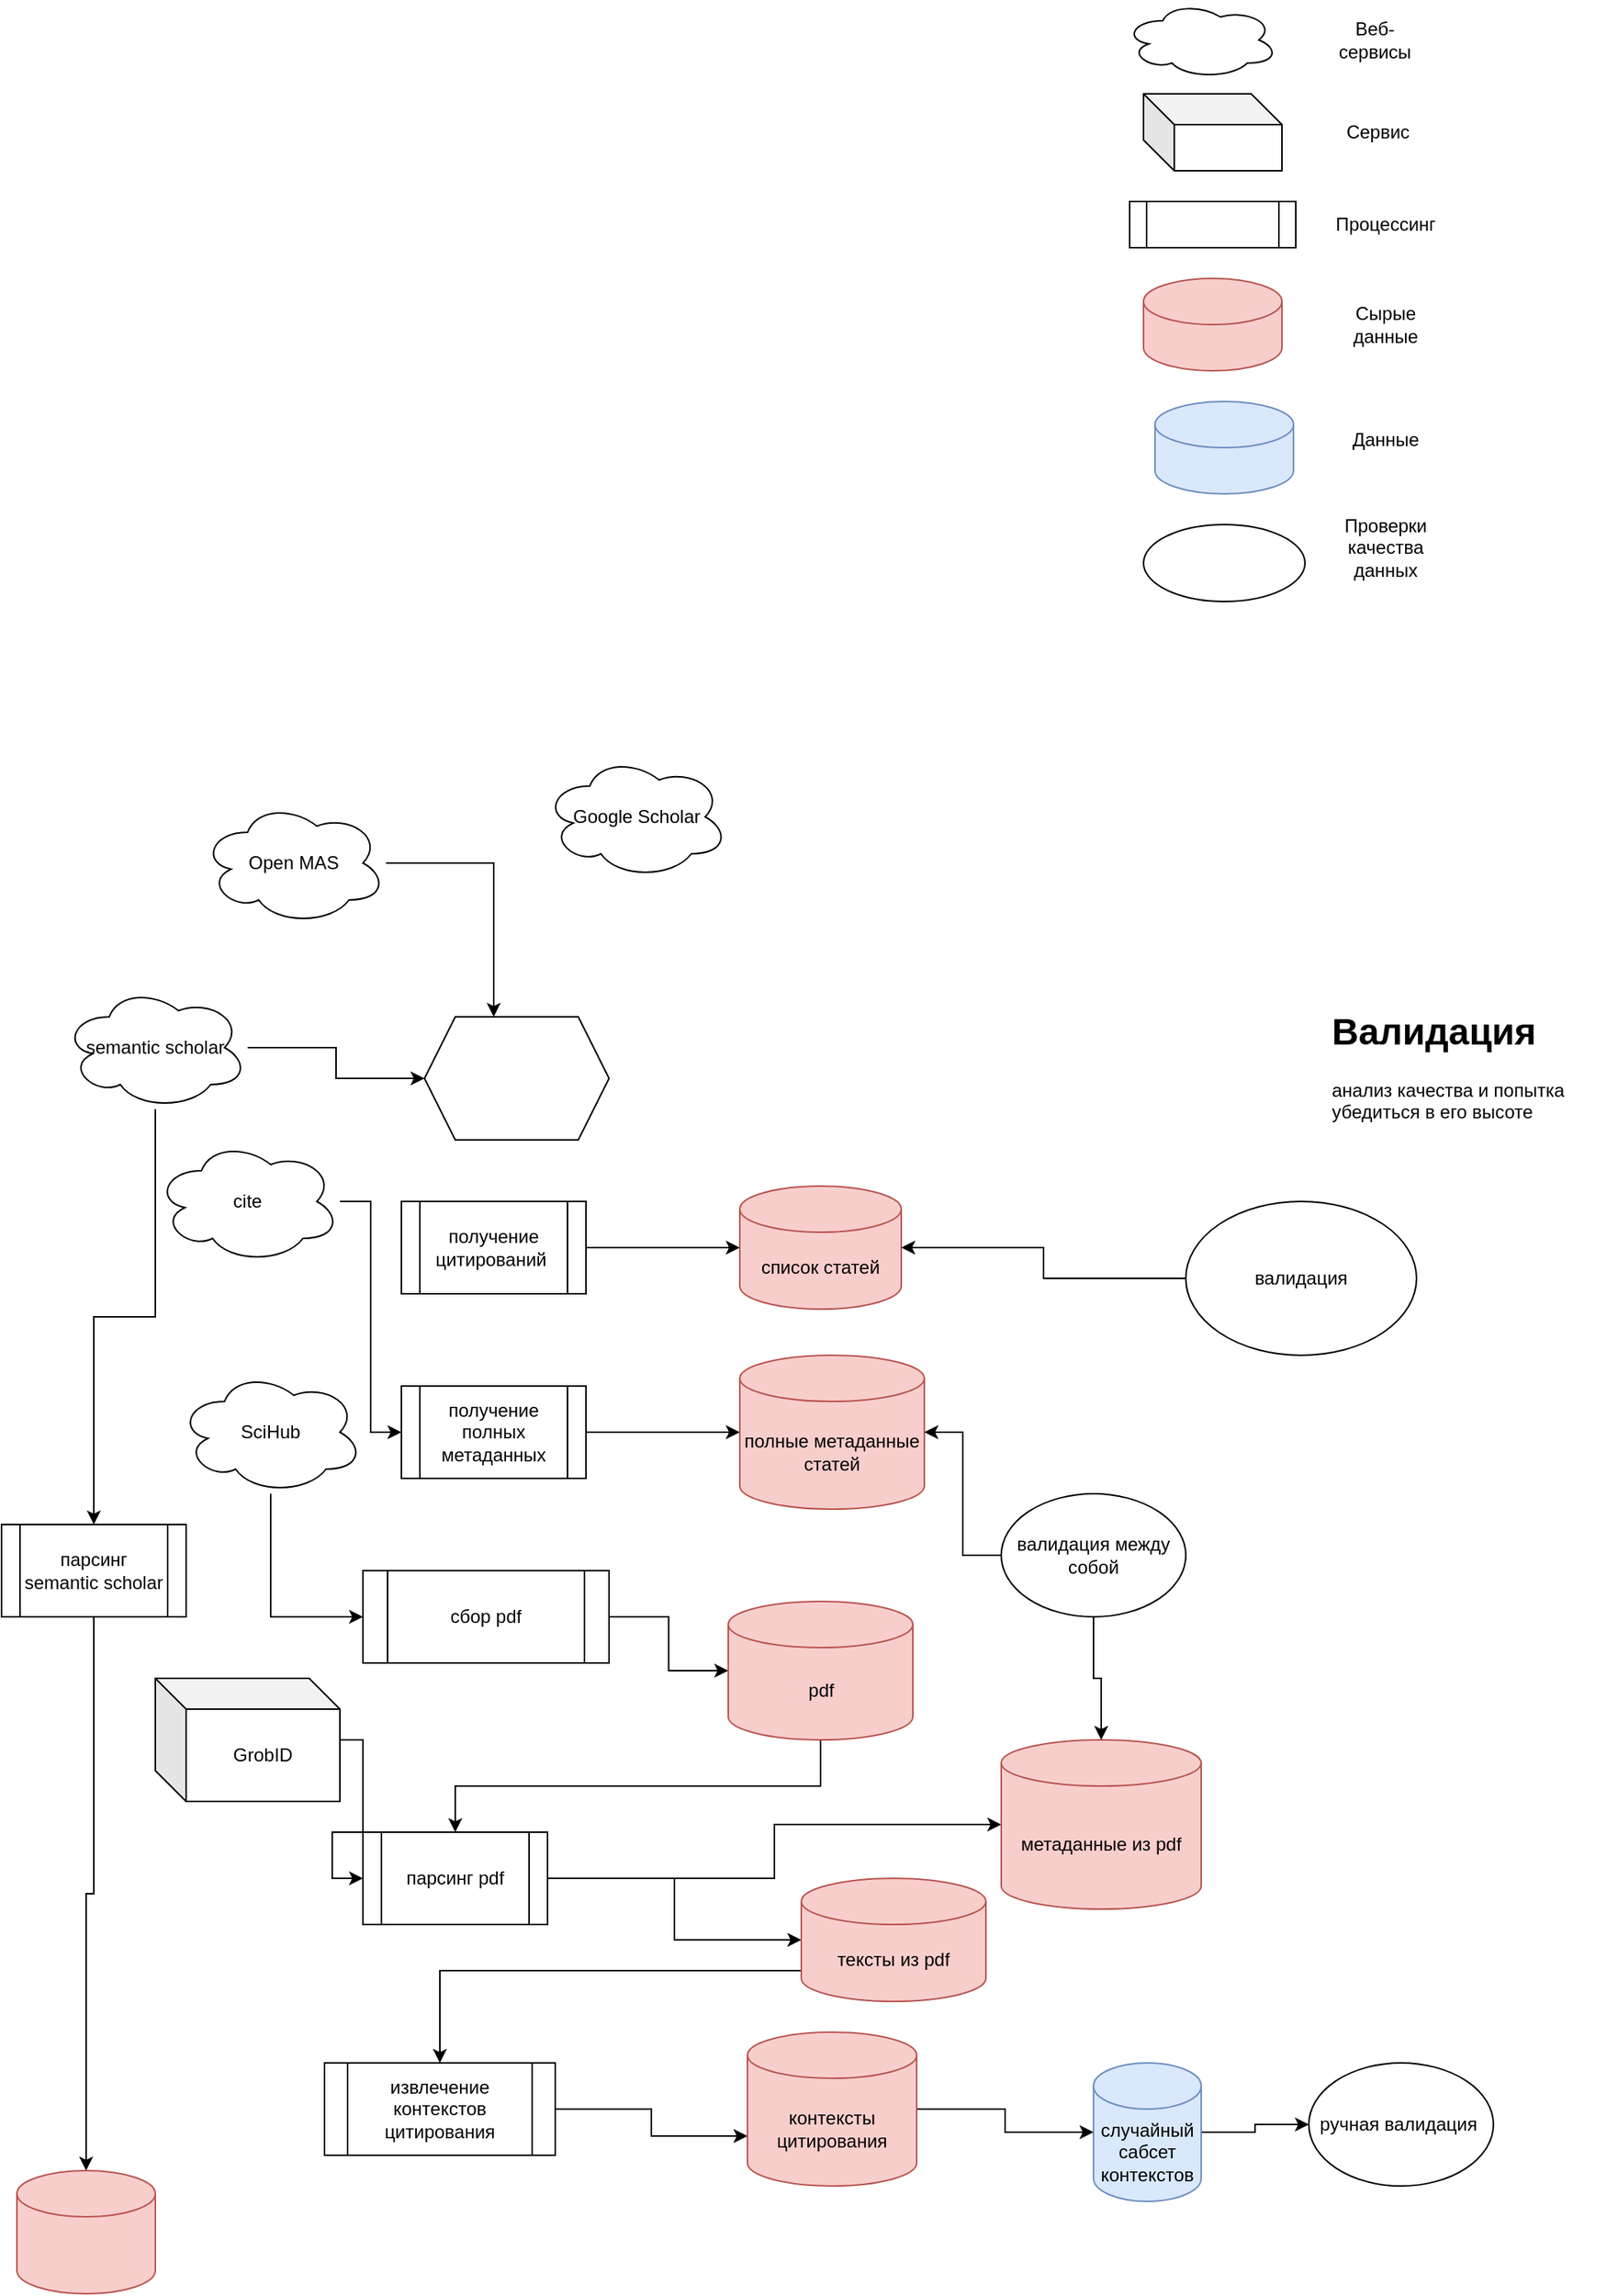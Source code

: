 <mxfile version="17.4.0" type="github"><diagram id="zrwzfIDrIP_CldEzMe9A" name="Page-1"><mxGraphModel dx="1471" dy="2541" grid="1" gridSize="10" guides="1" tooltips="1" connect="1" arrows="1" fold="1" page="1" pageScale="1" pageWidth="1100" pageHeight="1700" math="0" shadow="0"><root><mxCell id="0"/><mxCell id="1" parent="0"/><mxCell id="0TtvpF_Qb_qJP20QNlm_-2" value="полные метаданные статей" style="shape=cylinder3;whiteSpace=wrap;html=1;boundedLbl=1;backgroundOutline=1;size=15;fillColor=#f8cecc;strokeColor=#b85450;" vertex="1" parent="1"><mxGeometry x="490" y="220" width="120" height="100" as="geometry"/></mxCell><mxCell id="0TtvpF_Qb_qJP20QNlm_-10" style="edgeStyle=orthogonalEdgeStyle;rounded=0;orthogonalLoop=1;jettySize=auto;html=1;entryX=0;entryY=0.5;entryDx=0;entryDy=0;entryPerimeter=0;" edge="1" parent="1" source="0TtvpF_Qb_qJP20QNlm_-3" target="0TtvpF_Qb_qJP20QNlm_-4"><mxGeometry relative="1" as="geometry"/></mxCell><mxCell id="0TtvpF_Qb_qJP20QNlm_-3" value="сбор pdf" style="shape=process;whiteSpace=wrap;html=1;backgroundOutline=1;" vertex="1" parent="1"><mxGeometry x="245" y="360" width="160" height="60" as="geometry"/></mxCell><mxCell id="0TtvpF_Qb_qJP20QNlm_-22" style="edgeStyle=orthogonalEdgeStyle;rounded=0;orthogonalLoop=1;jettySize=auto;html=1;entryX=0.5;entryY=0;entryDx=0;entryDy=0;" edge="1" parent="1" source="0TtvpF_Qb_qJP20QNlm_-4" target="0TtvpF_Qb_qJP20QNlm_-16"><mxGeometry relative="1" as="geometry"><Array as="points"><mxPoint x="543" y="500"/><mxPoint x="305" y="500"/></Array></mxGeometry></mxCell><mxCell id="0TtvpF_Qb_qJP20QNlm_-4" value="pdf" style="shape=cylinder3;whiteSpace=wrap;html=1;boundedLbl=1;backgroundOutline=1;size=15;fillColor=#f8cecc;strokeColor=#b85450;" vertex="1" parent="1"><mxGeometry x="482.5" y="380" width="120" height="90" as="geometry"/></mxCell><mxCell id="0TtvpF_Qb_qJP20QNlm_-11" style="edgeStyle=orthogonalEdgeStyle;rounded=0;orthogonalLoop=1;jettySize=auto;html=1;entryX=0;entryY=0;entryDx=0;entryDy=67.5;entryPerimeter=0;" edge="1" parent="1" source="0TtvpF_Qb_qJP20QNlm_-5" target="0TtvpF_Qb_qJP20QNlm_-6"><mxGeometry relative="1" as="geometry"><mxPoint x="505" y="700" as="targetPoint"/></mxGeometry></mxCell><mxCell id="0TtvpF_Qb_qJP20QNlm_-5" value="извлечение контекстов цитирования" style="shape=process;whiteSpace=wrap;html=1;backgroundOutline=1;" vertex="1" parent="1"><mxGeometry x="220" y="680" width="150" height="60" as="geometry"/></mxCell><mxCell id="0TtvpF_Qb_qJP20QNlm_-32" value="" style="edgeStyle=orthogonalEdgeStyle;rounded=0;orthogonalLoop=1;jettySize=auto;html=1;" edge="1" parent="1" source="0TtvpF_Qb_qJP20QNlm_-6" target="0TtvpF_Qb_qJP20QNlm_-27"><mxGeometry relative="1" as="geometry"/></mxCell><mxCell id="0TtvpF_Qb_qJP20QNlm_-6" value="контексты цитирования" style="shape=cylinder3;whiteSpace=wrap;html=1;boundedLbl=1;backgroundOutline=1;size=15;fillColor=#f8cecc;strokeColor=#b85450;" vertex="1" parent="1"><mxGeometry x="495" y="660" width="110" height="100" as="geometry"/></mxCell><mxCell id="0TtvpF_Qb_qJP20QNlm_-9" style="edgeStyle=orthogonalEdgeStyle;rounded=0;orthogonalLoop=1;jettySize=auto;html=1;" edge="1" parent="1" source="0TtvpF_Qb_qJP20QNlm_-8" target="0TtvpF_Qb_qJP20QNlm_-2"><mxGeometry relative="1" as="geometry"/></mxCell><mxCell id="0TtvpF_Qb_qJP20QNlm_-8" value="получение полных метаданных" style="shape=process;whiteSpace=wrap;html=1;backgroundOutline=1;" vertex="1" parent="1"><mxGeometry x="270" y="240" width="120" height="60" as="geometry"/></mxCell><mxCell id="0TtvpF_Qb_qJP20QNlm_-12" value="список статей" style="shape=cylinder3;whiteSpace=wrap;html=1;boundedLbl=1;backgroundOutline=1;size=15;fillColor=#f8cecc;strokeColor=#b85450;" vertex="1" parent="1"><mxGeometry x="490" y="110" width="105" height="80" as="geometry"/></mxCell><mxCell id="0TtvpF_Qb_qJP20QNlm_-14" style="edgeStyle=orthogonalEdgeStyle;rounded=0;orthogonalLoop=1;jettySize=auto;html=1;" edge="1" parent="1" source="0TtvpF_Qb_qJP20QNlm_-13" target="0TtvpF_Qb_qJP20QNlm_-12"><mxGeometry relative="1" as="geometry"/></mxCell><mxCell id="0TtvpF_Qb_qJP20QNlm_-13" value="получение цитирований&amp;nbsp;" style="shape=process;whiteSpace=wrap;html=1;backgroundOutline=1;" vertex="1" parent="1"><mxGeometry x="270" y="120" width="120" height="60" as="geometry"/></mxCell><mxCell id="0TtvpF_Qb_qJP20QNlm_-30" style="edgeStyle=orthogonalEdgeStyle;rounded=0;orthogonalLoop=1;jettySize=auto;html=1;" edge="1" parent="1" source="0TtvpF_Qb_qJP20QNlm_-15" target="0TtvpF_Qb_qJP20QNlm_-12"><mxGeometry relative="1" as="geometry"/></mxCell><mxCell id="0TtvpF_Qb_qJP20QNlm_-15" value="валидация" style="ellipse;whiteSpace=wrap;html=1;" vertex="1" parent="1"><mxGeometry x="780" y="120" width="150" height="100" as="geometry"/></mxCell><mxCell id="0TtvpF_Qb_qJP20QNlm_-23" style="edgeStyle=orthogonalEdgeStyle;rounded=0;orthogonalLoop=1;jettySize=auto;html=1;" edge="1" parent="1" source="0TtvpF_Qb_qJP20QNlm_-16" target="0TtvpF_Qb_qJP20QNlm_-17"><mxGeometry relative="1" as="geometry"/></mxCell><mxCell id="0TtvpF_Qb_qJP20QNlm_-28" style="edgeStyle=orthogonalEdgeStyle;rounded=0;orthogonalLoop=1;jettySize=auto;html=1;entryX=0;entryY=0.5;entryDx=0;entryDy=0;entryPerimeter=0;" edge="1" parent="1" source="0TtvpF_Qb_qJP20QNlm_-16" target="0TtvpF_Qb_qJP20QNlm_-18"><mxGeometry relative="1" as="geometry"><mxPoint x="580" y="530" as="targetPoint"/></mxGeometry></mxCell><mxCell id="0TtvpF_Qb_qJP20QNlm_-16" value="парсинг pdf" style="shape=process;whiteSpace=wrap;html=1;backgroundOutline=1;" vertex="1" parent="1"><mxGeometry x="245" y="530" width="120" height="60" as="geometry"/></mxCell><mxCell id="0TtvpF_Qb_qJP20QNlm_-24" style="edgeStyle=orthogonalEdgeStyle;rounded=0;orthogonalLoop=1;jettySize=auto;html=1;entryX=0.5;entryY=0;entryDx=0;entryDy=0;" edge="1" parent="1" source="0TtvpF_Qb_qJP20QNlm_-17" target="0TtvpF_Qb_qJP20QNlm_-5"><mxGeometry relative="1" as="geometry"><Array as="points"><mxPoint x="490" y="620"/><mxPoint x="295" y="620"/></Array></mxGeometry></mxCell><mxCell id="0TtvpF_Qb_qJP20QNlm_-17" value="тексты из pdf" style="shape=cylinder3;whiteSpace=wrap;html=1;boundedLbl=1;backgroundOutline=1;size=15;fillColor=#f8cecc;strokeColor=#b85450;" vertex="1" parent="1"><mxGeometry x="530" y="560" width="120" height="80" as="geometry"/></mxCell><mxCell id="0TtvpF_Qb_qJP20QNlm_-18" value="метаданные из pdf" style="shape=cylinder3;whiteSpace=wrap;html=1;boundedLbl=1;backgroundOutline=1;size=15;fillColor=#f8cecc;strokeColor=#b85450;" vertex="1" parent="1"><mxGeometry x="660" y="470" width="130" height="110" as="geometry"/></mxCell><mxCell id="0TtvpF_Qb_qJP20QNlm_-20" style="edgeStyle=orthogonalEdgeStyle;rounded=0;orthogonalLoop=1;jettySize=auto;html=1;" edge="1" parent="1" source="0TtvpF_Qb_qJP20QNlm_-19" target="0TtvpF_Qb_qJP20QNlm_-18"><mxGeometry relative="1" as="geometry"/></mxCell><mxCell id="0TtvpF_Qb_qJP20QNlm_-21" style="edgeStyle=orthogonalEdgeStyle;rounded=0;orthogonalLoop=1;jettySize=auto;html=1;" edge="1" parent="1" source="0TtvpF_Qb_qJP20QNlm_-19" target="0TtvpF_Qb_qJP20QNlm_-2"><mxGeometry relative="1" as="geometry"/></mxCell><mxCell id="0TtvpF_Qb_qJP20QNlm_-19" value="валидация между собой" style="ellipse;whiteSpace=wrap;html=1;" vertex="1" parent="1"><mxGeometry x="660" y="310" width="120" height="80" as="geometry"/></mxCell><mxCell id="0TtvpF_Qb_qJP20QNlm_-37" style="edgeStyle=orthogonalEdgeStyle;rounded=0;orthogonalLoop=1;jettySize=auto;html=1;entryX=0.5;entryY=0;entryDx=0;entryDy=0;entryPerimeter=0;" edge="1" parent="1" source="0TtvpF_Qb_qJP20QNlm_-25" target="0TtvpF_Qb_qJP20QNlm_-34"><mxGeometry relative="1" as="geometry"/></mxCell><mxCell id="0TtvpF_Qb_qJP20QNlm_-25" value="парсинг semantic scholar" style="shape=process;whiteSpace=wrap;html=1;backgroundOutline=1;" vertex="1" parent="1"><mxGeometry x="10" y="330" width="120" height="60" as="geometry"/></mxCell><mxCell id="0TtvpF_Qb_qJP20QNlm_-26" value="ручная валидация&amp;nbsp;" style="ellipse;whiteSpace=wrap;html=1;" vertex="1" parent="1"><mxGeometry x="860" y="680" width="120" height="80" as="geometry"/></mxCell><mxCell id="0TtvpF_Qb_qJP20QNlm_-33" value="" style="edgeStyle=orthogonalEdgeStyle;rounded=0;orthogonalLoop=1;jettySize=auto;html=1;" edge="1" parent="1" source="0TtvpF_Qb_qJP20QNlm_-27" target="0TtvpF_Qb_qJP20QNlm_-26"><mxGeometry relative="1" as="geometry"/></mxCell><mxCell id="0TtvpF_Qb_qJP20QNlm_-27" value="случайный сабсет контекстов" style="shape=cylinder3;whiteSpace=wrap;html=1;boundedLbl=1;backgroundOutline=1;size=15;fillColor=#dae8fc;strokeColor=#6c8ebf;" vertex="1" parent="1"><mxGeometry x="720" y="680" width="70" height="90" as="geometry"/></mxCell><mxCell id="0TtvpF_Qb_qJP20QNlm_-31" value="&lt;h1&gt;Валидация&lt;/h1&gt;&lt;div&gt;анализ качества и попытка убедиться в его высоте&lt;/div&gt;" style="text;html=1;strokeColor=none;fillColor=none;spacing=5;spacingTop=-20;whiteSpace=wrap;overflow=hidden;rounded=0;" vertex="1" parent="1"><mxGeometry x="870" y="-10" width="190" height="120" as="geometry"/></mxCell><mxCell id="0TtvpF_Qb_qJP20QNlm_-34" value="" style="shape=cylinder3;whiteSpace=wrap;html=1;boundedLbl=1;backgroundOutline=1;size=15;fillColor=#f8cecc;strokeColor=#b85450;" vertex="1" parent="1"><mxGeometry x="20" y="750" width="90" height="80" as="geometry"/></mxCell><mxCell id="0TtvpF_Qb_qJP20QNlm_-36" style="edgeStyle=orthogonalEdgeStyle;rounded=0;orthogonalLoop=1;jettySize=auto;html=1;entryX=0.5;entryY=0;entryDx=0;entryDy=0;" edge="1" parent="1" source="0TtvpF_Qb_qJP20QNlm_-35" target="0TtvpF_Qb_qJP20QNlm_-25"><mxGeometry relative="1" as="geometry"/></mxCell><mxCell id="0TtvpF_Qb_qJP20QNlm_-40" style="edgeStyle=orthogonalEdgeStyle;rounded=0;orthogonalLoop=1;jettySize=auto;html=1;entryX=0;entryY=0.5;entryDx=0;entryDy=0;" edge="1" parent="1" source="0TtvpF_Qb_qJP20QNlm_-35" target="0TtvpF_Qb_qJP20QNlm_-39"><mxGeometry relative="1" as="geometry"/></mxCell><mxCell id="0TtvpF_Qb_qJP20QNlm_-35" value="semantic scholar" style="ellipse;shape=cloud;whiteSpace=wrap;html=1;" vertex="1" parent="1"><mxGeometry x="50" y="-20" width="120" height="80" as="geometry"/></mxCell><mxCell id="0TtvpF_Qb_qJP20QNlm_-39" value="" style="shape=hexagon;perimeter=hexagonPerimeter2;whiteSpace=wrap;html=1;fixedSize=1;" vertex="1" parent="1"><mxGeometry x="285" width="120" height="80" as="geometry"/></mxCell><mxCell id="0TtvpF_Qb_qJP20QNlm_-42" style="edgeStyle=orthogonalEdgeStyle;rounded=0;orthogonalLoop=1;jettySize=auto;html=1;entryX=0.375;entryY=0;entryDx=0;entryDy=0;" edge="1" parent="1" source="0TtvpF_Qb_qJP20QNlm_-41" target="0TtvpF_Qb_qJP20QNlm_-39"><mxGeometry relative="1" as="geometry"/></mxCell><mxCell id="0TtvpF_Qb_qJP20QNlm_-41" value="Open MAS" style="ellipse;shape=cloud;whiteSpace=wrap;html=1;" vertex="1" parent="1"><mxGeometry x="140" y="-140" width="120" height="80" as="geometry"/></mxCell><mxCell id="0TtvpF_Qb_qJP20QNlm_-43" value="Google Scholar" style="ellipse;shape=cloud;whiteSpace=wrap;html=1;" vertex="1" parent="1"><mxGeometry x="362.5" y="-170" width="120" height="80" as="geometry"/></mxCell><mxCell id="0TtvpF_Qb_qJP20QNlm_-45" style="edgeStyle=orthogonalEdgeStyle;rounded=0;orthogonalLoop=1;jettySize=auto;html=1;entryX=0;entryY=0.5;entryDx=0;entryDy=0;" edge="1" parent="1" source="0TtvpF_Qb_qJP20QNlm_-44" target="0TtvpF_Qb_qJP20QNlm_-16"><mxGeometry relative="1" as="geometry"><Array as="points"><mxPoint x="245" y="470"/><mxPoint x="245" y="530"/><mxPoint x="225" y="530"/><mxPoint x="225" y="560"/></Array></mxGeometry></mxCell><mxCell id="0TtvpF_Qb_qJP20QNlm_-44" value="GrobID" style="shape=cube;whiteSpace=wrap;html=1;boundedLbl=1;backgroundOutline=1;darkOpacity=0.05;darkOpacity2=0.1;" vertex="1" parent="1"><mxGeometry x="110" y="430" width="120" height="80" as="geometry"/></mxCell><mxCell id="0TtvpF_Qb_qJP20QNlm_-47" style="edgeStyle=orthogonalEdgeStyle;rounded=0;orthogonalLoop=1;jettySize=auto;html=1;entryX=0;entryY=0.5;entryDx=0;entryDy=0;" edge="1" parent="1" source="0TtvpF_Qb_qJP20QNlm_-46" target="0TtvpF_Qb_qJP20QNlm_-8"><mxGeometry relative="1" as="geometry"/></mxCell><mxCell id="0TtvpF_Qb_qJP20QNlm_-46" value="cite" style="ellipse;shape=cloud;whiteSpace=wrap;html=1;" vertex="1" parent="1"><mxGeometry x="110" y="80" width="120" height="80" as="geometry"/></mxCell><mxCell id="0TtvpF_Qb_qJP20QNlm_-49" style="edgeStyle=orthogonalEdgeStyle;rounded=0;orthogonalLoop=1;jettySize=auto;html=1;entryX=0;entryY=0.5;entryDx=0;entryDy=0;" edge="1" parent="1" source="0TtvpF_Qb_qJP20QNlm_-48" target="0TtvpF_Qb_qJP20QNlm_-3"><mxGeometry relative="1" as="geometry"/></mxCell><mxCell id="0TtvpF_Qb_qJP20QNlm_-48" value="SciHub" style="ellipse;shape=cloud;whiteSpace=wrap;html=1;" vertex="1" parent="1"><mxGeometry x="125" y="230" width="120" height="80" as="geometry"/></mxCell><mxCell id="0TtvpF_Qb_qJP20QNlm_-50" value="" style="ellipse;shape=cloud;whiteSpace=wrap;html=1;" vertex="1" parent="1"><mxGeometry x="740" y="-660" width="100" height="50" as="geometry"/></mxCell><mxCell id="0TtvpF_Qb_qJP20QNlm_-51" value="Веб-сервисы" style="text;html=1;strokeColor=none;fillColor=none;align=center;verticalAlign=middle;whiteSpace=wrap;rounded=0;" vertex="1" parent="1"><mxGeometry x="872.5" y="-650" width="60" height="30" as="geometry"/></mxCell><mxCell id="0TtvpF_Qb_qJP20QNlm_-52" value="" style="shape=cube;whiteSpace=wrap;html=1;boundedLbl=1;backgroundOutline=1;darkOpacity=0.05;darkOpacity2=0.1;" vertex="1" parent="1"><mxGeometry x="752.5" y="-600" width="90" height="50" as="geometry"/></mxCell><mxCell id="0TtvpF_Qb_qJP20QNlm_-53" value="Сервис" style="text;html=1;strokeColor=none;fillColor=none;align=center;verticalAlign=middle;whiteSpace=wrap;rounded=0;" vertex="1" parent="1"><mxGeometry x="875" y="-590" width="60" height="30" as="geometry"/></mxCell><mxCell id="0TtvpF_Qb_qJP20QNlm_-54" value="" style="shape=process;whiteSpace=wrap;html=1;backgroundOutline=1;" vertex="1" parent="1"><mxGeometry x="743.5" y="-530" width="108" height="30" as="geometry"/></mxCell><mxCell id="0TtvpF_Qb_qJP20QNlm_-55" value="" style="shape=cylinder3;whiteSpace=wrap;html=1;boundedLbl=1;backgroundOutline=1;size=15;fillColor=#f8cecc;strokeColor=#b85450;" vertex="1" parent="1"><mxGeometry x="752.5" y="-480" width="90" height="60" as="geometry"/></mxCell><mxCell id="0TtvpF_Qb_qJP20QNlm_-56" value="Процессинг" style="text;html=1;strokeColor=none;fillColor=none;align=center;verticalAlign=middle;whiteSpace=wrap;rounded=0;" vertex="1" parent="1"><mxGeometry x="880" y="-530" width="60" height="30" as="geometry"/></mxCell><mxCell id="0TtvpF_Qb_qJP20QNlm_-58" value="Сырые данные" style="text;html=1;strokeColor=none;fillColor=none;align=center;verticalAlign=middle;whiteSpace=wrap;rounded=0;" vertex="1" parent="1"><mxGeometry x="880" y="-465" width="60" height="30" as="geometry"/></mxCell><mxCell id="0TtvpF_Qb_qJP20QNlm_-59" value="" style="shape=cylinder3;whiteSpace=wrap;html=1;boundedLbl=1;backgroundOutline=1;size=15;fillColor=#dae8fc;strokeColor=#6c8ebf;" vertex="1" parent="1"><mxGeometry x="760" y="-400" width="90" height="60" as="geometry"/></mxCell><mxCell id="0TtvpF_Qb_qJP20QNlm_-60" value="Данные" style="text;html=1;strokeColor=none;fillColor=none;align=center;verticalAlign=middle;whiteSpace=wrap;rounded=0;" vertex="1" parent="1"><mxGeometry x="880" y="-390" width="60" height="30" as="geometry"/></mxCell><mxCell id="0TtvpF_Qb_qJP20QNlm_-61" value="" style="ellipse;whiteSpace=wrap;html=1;" vertex="1" parent="1"><mxGeometry x="752.5" y="-320" width="105" height="50" as="geometry"/></mxCell><mxCell id="0TtvpF_Qb_qJP20QNlm_-62" value="Проверки качества данных" style="text;html=1;strokeColor=none;fillColor=none;align=center;verticalAlign=middle;whiteSpace=wrap;rounded=0;" vertex="1" parent="1"><mxGeometry x="880" y="-320" width="60" height="30" as="geometry"/></mxCell></root></mxGraphModel></diagram></mxfile>